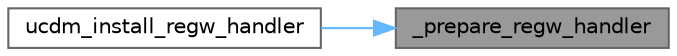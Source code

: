 digraph "_prepare_regw_handler"
{
 // INTERACTIVE_SVG=YES
 // LATEX_PDF_SIZE
  bgcolor="transparent";
  edge [fontname=Helvetica,fontsize=10,labelfontname=Helvetica,labelfontsize=10];
  node [fontname=Helvetica,fontsize=10,shape=box,height=0.2,width=0.4];
  rankdir="RL";
  Node1 [id="Node000001",label="_prepare_regw_handler",height=0.2,width=0.4,color="gray40", fillcolor="grey60", style="filled", fontcolor="black",tooltip=" "];
  Node1 -> Node2 [id="edge1_Node000001_Node000002",dir="back",color="steelblue1",style="solid",tooltip=" "];
  Node2 [id="Node000002",label="ucdm_install_regw_handler",height=0.2,width=0.4,color="grey40", fillcolor="white", style="filled",URL="$ucdm_8c.html#afaa99f79606630b244c8168302e4afa0",tooltip="Install a Register Write Handler for a UCDM register."];
}
